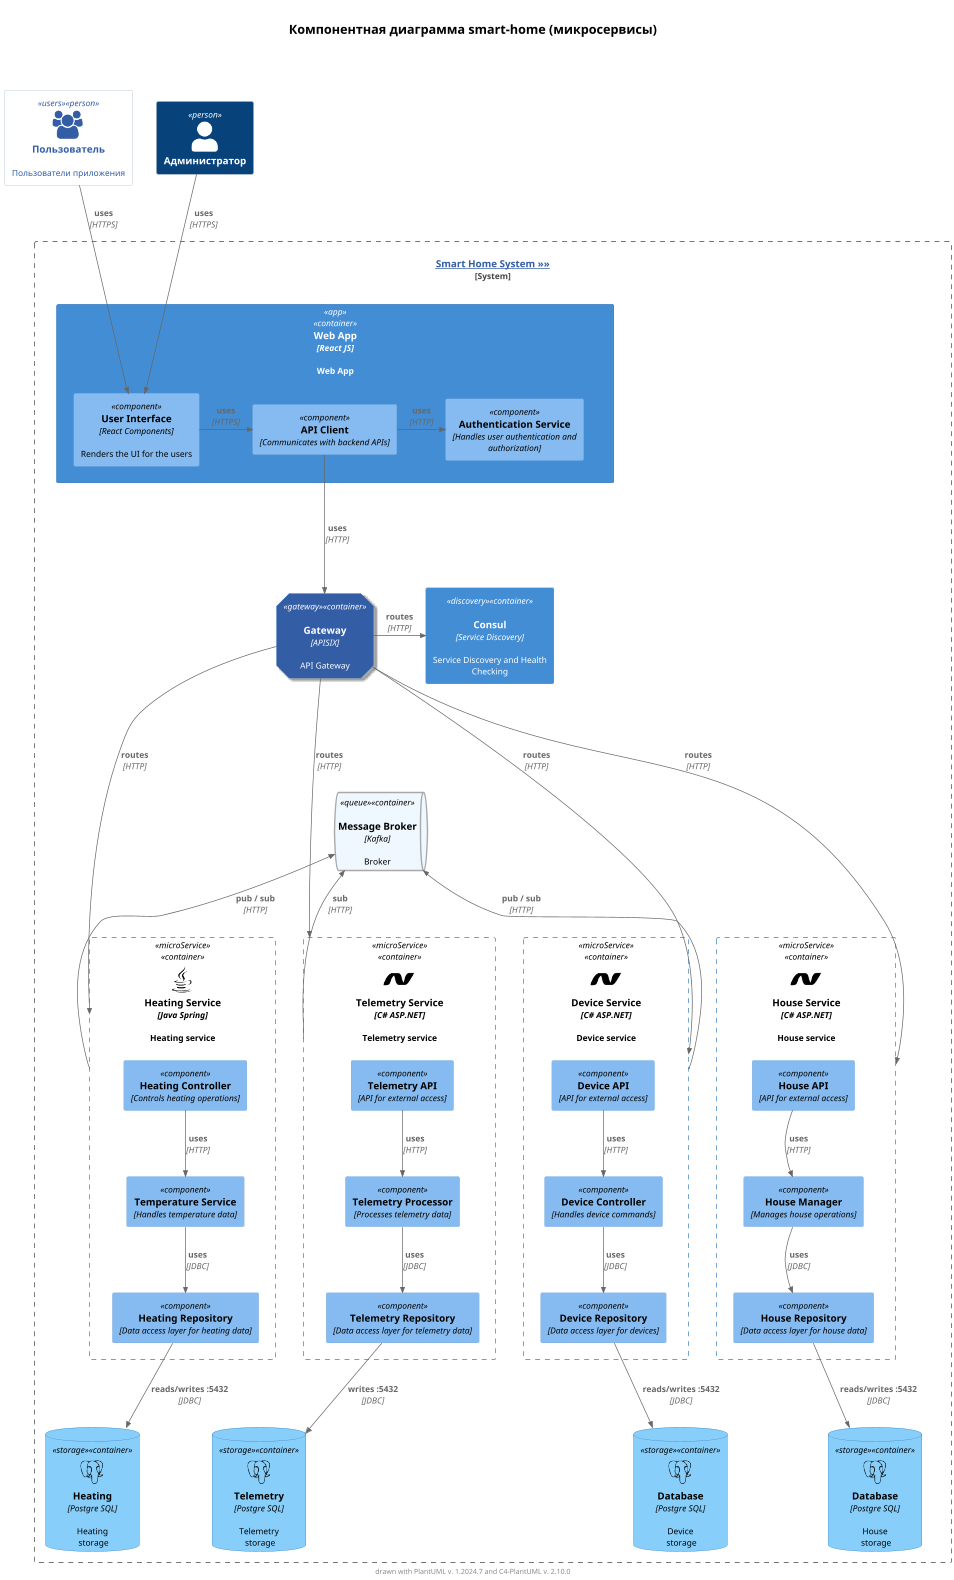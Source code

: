 @startuml

'!define SPRITESURL https://raw.githubusercontent.com/plantuml-stdlib/gilbarbara-plantuml-sprites/v1.1/sprites

!include <c4/C4_Component.puml>
!include <tupadr3/devicons/react>
!include <tupadr3/devicons/java>
!include <tupadr3/devicons/dotnet.puml>
!include <tupadr3/devicons/postgresql.puml>
!include <tupadr3/font-awesome/users>
'!include SPRITESURL/kafka.puml
'!include SPRITESURL/consul.puml

' Settings
scale 0.7
skinparam defaultFontName SansSerif
skinparam defaultFontSize 12
skinparam HyperlinkColor #335DA5
skinparam HyperlinkUnderline false
skinparam wrapWidth 200

'skinparam linetype ortho
'skinparam linetype polyline

' Tags and styles
AddElementTag("users", $bgColor="transparent", $fontColor="#335DA5", $borderThickness="0")
AddElementTag("webApp", $bgColor="#87CEFA", $fontColor="#000000", $borderColor="#4682B4")
AddElementTag("microService", $bgColor="transparent", $fontColor="#000000", $borderStyle="dashed")
AddElementTag("gateway", $sprite="react", $shadowing="true", $shape=EightSidedShape(), $bgColor="#335DA5", $legendText="host")
AddElementTag("queue", $bgColor="aliceblue", $fontColor="black", $borderColor="darkgrey", $borderThickness="2")

AddElementTag("storage", $shape=RoundedBoxShape(), $bgColor="lightSkyBlue", $fontColor="black")

title \n= Компонентная диаграмма smart-home (микросервисы)\n\n\n

' Define users and admin
Person(user, "Пользователь", "Пользователи приложения", $sprite="users", $tags="users")
Person(admin, "Администратор")

' Define the main system boundary
System_Boundary(heating_system, "[[c4_component.puml Smart Home System »»]]") {

    ' Web App Container and Components
    Container(web_app, "Web App", "React JS", "Web App", $tags="app") {
        Component(web_ui, "User Interface", "React Components", "Renders the UI for the users")
        Component(auth_service, "Authentication Service", "Handles user authentication and authorization")
        Component(api_client, "API Client", "Communicates with backend APIs")
    }

    ' API Gateway and Consul
    together {
        Container(gateway, "Gateway", "APISIX", "API Gateway", $sprite="spring,scale=0.5", $tags="gateway")
        Container(consul, "Consul", "Service Discovery", "Service Discovery and Health Checking", $sprite="consul", $tags="discovery")
    }

    together {

    ' Heating Service Container and Components
    Container(smart_home_srv, "Heating Service", "Java Spring", "Heating service", $sprite="java", $tags="microService") {
        Component(heating_controller, "Heating Controller", "Controls heating operations")
        Component(temperature_service, "Temperature Service", "Handles temperature data")
        Component(heating_repository, "Heating Repository", "Data access layer for heating data")
    }

    ' Telemetry Service Container and Components
    Container(telemetry_srv, "Telemetry Service", "C# ASP.NET", "Telemetry service", $sprite="dotnet", $tags="microService") {
        Component(telemetry_processor, "Telemetry Processor", "Processes telemetry data")
        Component(telemetry_repository, "Telemetry Repository", "Data access layer for telemetry data")
        Component(telemetry_api, "Telemetry API", "API for external access")
    }

    ' Device Service Container and Components
    Container(device_srv, "Device Service", "C# ASP.NET", "Device service", $sprite="dotnet", $tags="microService") {
        Component(device_controller, "Device Controller", "Handles device commands")
        Component(device_repository, "Device Repository", "Data access layer for devices")
        Component(device_api, "Device API", "API for external access")
    }

    ' House Service Container and Components
    Container(house_srv, "House Service", "C# ASP.NET", "House service", $sprite="dotnet", $tags="microService") {
        Component(house_manager, "House Manager", "Manages house operations")
        Component(house_repository, "House Repository", "Data access layer for house data")
        Component(house_api, "House API", "API for external access")
    }
    }

    ' Message Broker
    ContainerQueue(message_bus, "Message Broker", "Kafka", "Broker", $sprite="kafka,scale=0.5", $tags="queue")

    ' Databases (positioned below)
    ContainerDb(smart_home_db, "Heating", "Postgre SQL", "Heating \n storage", $sprite="postgresql", $tags="storage")
    ContainerDb(telemetry_db, "Telemetry", "Postgre SQL", "Telemetry\n storage", $sprite="postgresql", $tags="storage")
    ContainerDb(device_db, "Database", "Postgre SQL", "Device\n storage", $sprite="postgresql", $tags="storage")
    ContainerDb(house_db, "Database", "Postgre SQL", "House\n storage", $sprite="postgresql", $tags="storage")
}

' Define relationships
Rel(user, web_ui, "uses", "HTTPS")
Rel(admin, web_ui, "uses", "HTTPS")
Rel_Neighbor(web_ui, api_client, "uses", "HTTPS")
Rel_Neighbor(api_client, auth_service, "uses", "HTTP")
Rel_D(api_client, gateway, "uses", "HTTP")

Rel(heating_controller, temperature_service, "uses", "HTTP")
Rel(temperature_service, heating_repository, "uses", "JDBC")
Rel(telemetry_processor, telemetry_repository, "uses", "JDBC")
Rel(telemetry_api, telemetry_processor, "uses", "HTTP")
Rel(device_controller, device_repository, "uses", "JDBC")
Rel(device_api, device_controller, "uses", "HTTP")
Rel(house_manager, house_repository, "uses", "JDBC")
Rel(house_api, house_manager, "uses", "HTTP")

' Service Discovery
Rel_Neighbor(gateway, consul, "routes", "HTTP")
Rel(gateway, telemetry_srv, "routes", "HTTP")
Rel(gateway, device_srv, "routes", "HTTP")
Rel(gateway, smart_home_srv, "routes", "HTTP")
Rel(gateway, house_srv, "routes", "HTTP")

' Message Broker
Rel_U(telemetry_srv, message_bus, "sub", "HTTP")
Rel_U(device_srv, message_bus, "pub / sub", "HTTP")
Rel_U(smart_home_srv, message_bus, "pub / sub", "HTTP")

' Databases
Rel_D(heating_repository, smart_home_db, "reads/writes :5432", "JDBC")
Rel_D(telemetry_repository, telemetry_db, "writes :5432", "JDBC")
Rel_D(device_repository, device_db, "reads/writes :5432", "JDBC")
Rel_D(house_repository, house_db, "reads/writes :5432", "JDBC")

' Layout
Lay_Distance(web_app, gateway, 1)
Lay_Distance(gateway, smart_home_srv, 2)
Lay_Distance(smart_home_srv, smart_home_db, 2)
Lay_Distance(telemetry_srv, telemetry_db, 2)
Lay_Distance(device_srv, device_db, 2)
Lay_Distance(house_srv, house_db, 2)

' Floating legend
'SHOW_FLOATING_LEGEND()

footer drawn with PlantUML v. %version() and C4-PlantUML v. C4Version()
@enduml
